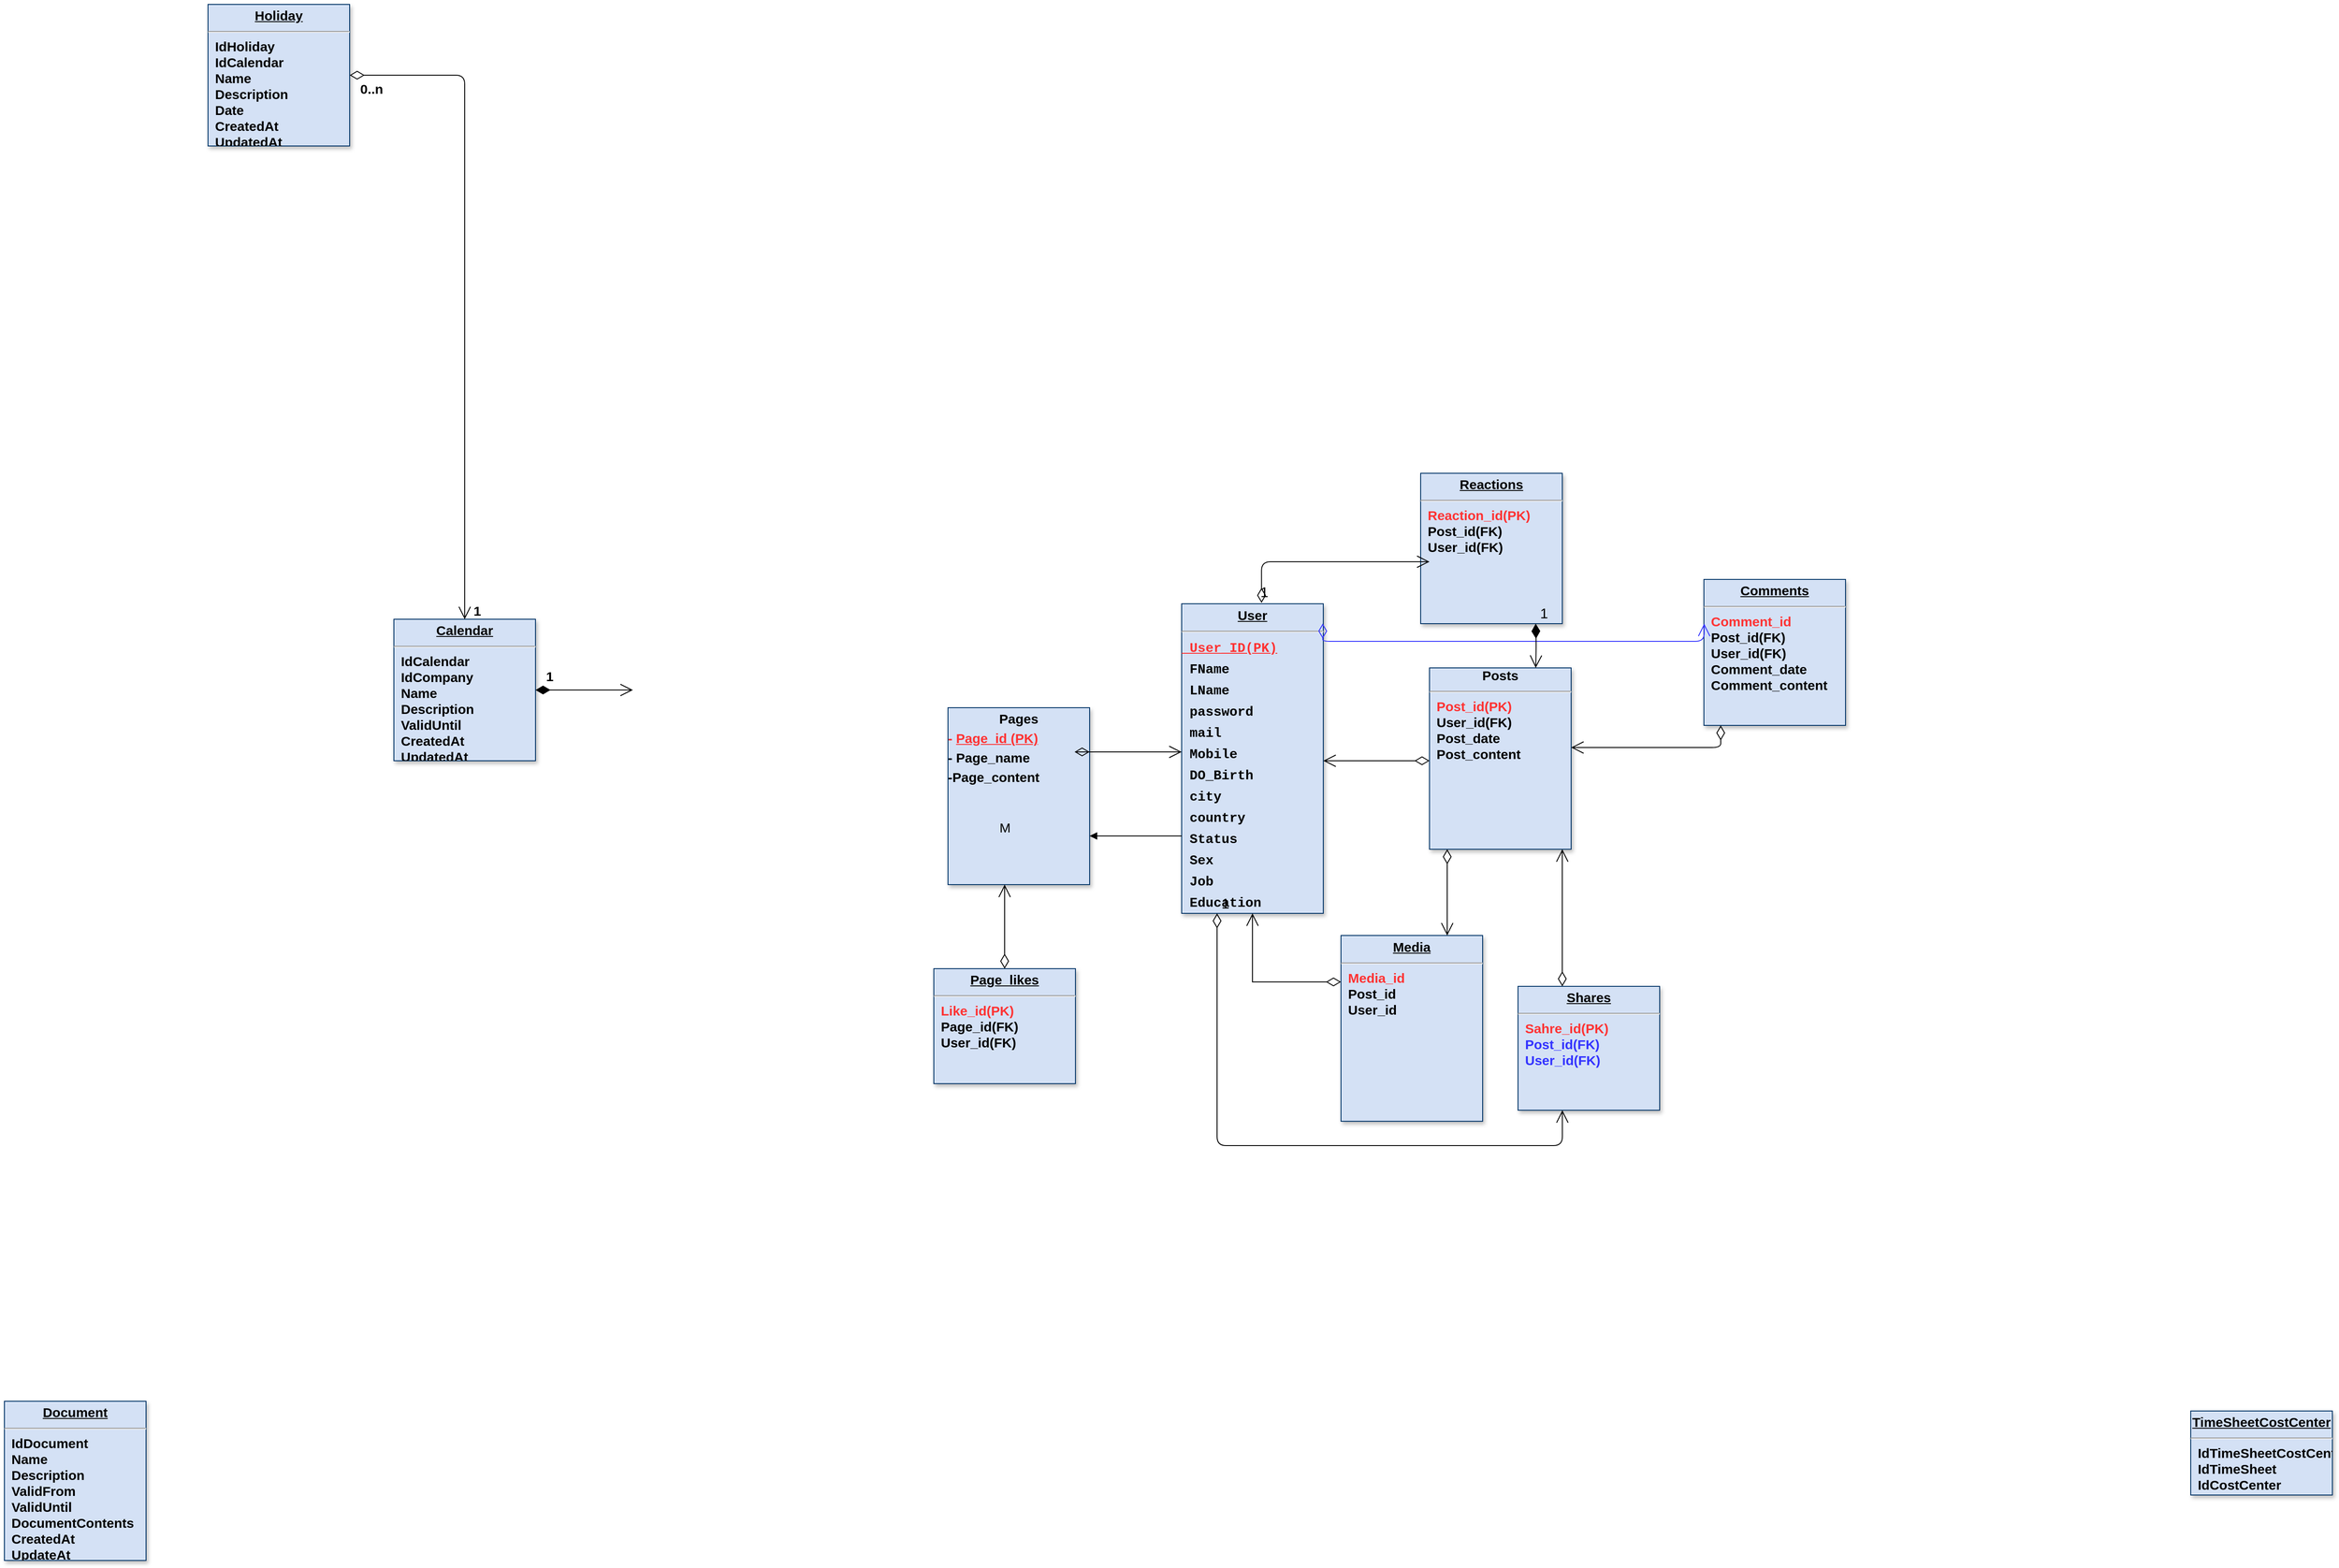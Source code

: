 <mxfile version="14.6.13" type="github">
  <diagram name="Page-1" id="efa7a0a1-bf9b-a30e-e6df-94a7791c09e9">
    <mxGraphModel dx="2439" dy="1978" grid="1" gridSize="10" guides="1" tooltips="1" connect="1" arrows="1" fold="1" page="1" pageScale="1" pageWidth="826" pageHeight="1169" background="#ffffff" math="0" shadow="0">
      <root>
        <mxCell id="0" />
        <mxCell id="1" parent="0" />
        <mxCell id="21" value="&lt;p style=&quot;margin: 4px 0px 0px; text-align: center; text-decoration: underline; font-size: 15px;&quot;&gt;&lt;strong style=&quot;font-size: 15px;&quot;&gt;Calendar&lt;/strong&gt;&lt;/p&gt;&lt;hr style=&quot;font-size: 15px;&quot;&gt;&lt;p style=&quot;margin: 0px 0px 0px 8px; font-size: 15px;&quot;&gt;IdCalendar&lt;/p&gt;&lt;p style=&quot;margin: 0px 0px 0px 8px; font-size: 15px;&quot;&gt;IdCompany&lt;/p&gt;&lt;p style=&quot;margin: 0px 0px 0px 8px; font-size: 15px;&quot;&gt;Name&lt;/p&gt;&lt;p style=&quot;margin: 0px 0px 0px 8px; font-size: 15px;&quot;&gt;Description&lt;/p&gt;&lt;p style=&quot;margin: 0px 0px 0px 8px; font-size: 15px;&quot;&gt;ValidUntil&lt;/p&gt;&lt;p style=&quot;margin: 0px 0px 0px 8px; font-size: 15px;&quot;&gt;CreatedAt&lt;/p&gt;&lt;p style=&quot;margin: 0px 0px 0px 8px; font-size: 15px;&quot;&gt;UpdatedAt&lt;/p&gt;&lt;p style=&quot;margin: 0px 0px 0px 8px; font-size: 15px;&quot;&gt;Enabled&lt;/p&gt;" style="verticalAlign=top;align=left;overflow=fill;fontSize=15;fontFamily=Helvetica;html=1;strokeColor=#003366;shadow=1;fillColor=#D4E1F5;fontStyle=1;labelBackgroundColor=none;" parent="1" vertex="1">
          <mxGeometry x="40.0" y="285.0" width="160" height="160" as="geometry" />
        </mxCell>
        <mxCell id="22" value="&lt;p style=&quot;margin: 4px 0px 0px ; text-align: center ; text-decoration: underline ; font-size: 15px&quot;&gt;&lt;font style=&quot;font-size: 15px&quot;&gt;&lt;span style=&quot;font-size: 15px&quot;&gt;User&lt;/span&gt;&lt;/font&gt;&lt;/p&gt;&lt;hr style=&quot;font-size: 15px&quot;&gt;&lt;div style=&quot;font-family: &amp;#34;consolas&amp;#34; , &amp;#34;courier new&amp;#34; , monospace ; line-height: 24px ; font-size: 15px&quot;&gt;&lt;font style=&quot;font-size: 15px&quot; color=&quot;#ff3333&quot;&gt;&lt;u style=&quot;font-size: 15px&quot;&gt;&lt;span style=&quot;font-size: 15px&quot;&gt;&amp;nbsp;User_ID(PK)&lt;/span&gt;&lt;/u&gt;&lt;/font&gt;&lt;/div&gt;&lt;div style=&quot;font-family: &amp;#34;consolas&amp;#34; , &amp;#34;courier new&amp;#34; , monospace ; line-height: 24px ; font-size: 15px&quot;&gt;&lt;font style=&quot;font-size: 15px&quot;&gt;&lt;span style=&quot;font-size: 15px&quot;&gt;&amp;nbsp;FName&lt;/span&gt;&lt;/font&gt;&lt;/div&gt;&lt;div style=&quot;font-family: &amp;#34;consolas&amp;#34; , &amp;#34;courier new&amp;#34; , monospace ; line-height: 24px ; font-size: 15px&quot;&gt;&lt;font style=&quot;font-size: 15px&quot;&gt;&lt;span style=&quot;font-size: 15px&quot;&gt;&amp;nbsp;LName&lt;/span&gt;&lt;/font&gt;&lt;/div&gt;&lt;div style=&quot;font-family: &amp;#34;consolas&amp;#34; , &amp;#34;courier new&amp;#34; , monospace ; line-height: 24px ; font-size: 15px&quot;&gt;&lt;font style=&quot;font-size: 15px&quot;&gt;&lt;span style=&quot;font-size: 15px&quot;&gt;&amp;nbsp;password&amp;nbsp;&lt;/span&gt;&lt;/font&gt;&lt;/div&gt;&lt;div style=&quot;font-family: &amp;#34;consolas&amp;#34; , &amp;#34;courier new&amp;#34; , monospace ; line-height: 24px ; font-size: 15px&quot;&gt;&lt;font style=&quot;font-size: 15px&quot;&gt;&lt;span style=&quot;font-size: 15px&quot;&gt;&amp;nbsp;mail&lt;/span&gt;&lt;/font&gt;&lt;/div&gt;&lt;div style=&quot;font-family: &amp;#34;consolas&amp;#34; , &amp;#34;courier new&amp;#34; , monospace ; line-height: 24px ; font-size: 15px&quot;&gt;&lt;font style=&quot;font-size: 15px&quot;&gt;&lt;span style=&quot;font-size: 15px&quot;&gt;&amp;nbsp;Mobile&lt;/span&gt;&lt;/font&gt;&lt;/div&gt;&lt;div style=&quot;font-family: &amp;#34;consolas&amp;#34; , &amp;#34;courier new&amp;#34; , monospace ; line-height: 24px ; font-size: 15px&quot;&gt;&lt;font style=&quot;font-size: 15px&quot;&gt;&lt;span style=&quot;font-size: 15px&quot;&gt;&amp;nbsp;DO_Birth&amp;nbsp;&lt;/span&gt;&lt;/font&gt;&lt;/div&gt;&lt;div style=&quot;font-family: &amp;#34;consolas&amp;#34; , &amp;#34;courier new&amp;#34; , monospace ; line-height: 24px ; font-size: 15px&quot;&gt;&lt;font style=&quot;font-size: 15px&quot;&gt;&lt;span style=&quot;font-size: 15px&quot;&gt;&amp;nbsp;city&amp;nbsp;&lt;/span&gt;&lt;/font&gt;&lt;/div&gt;&lt;div style=&quot;font-family: &amp;#34;consolas&amp;#34; , &amp;#34;courier new&amp;#34; , monospace ; line-height: 24px ; font-size: 15px&quot;&gt;&lt;font style=&quot;font-size: 15px&quot;&gt;&lt;span style=&quot;font-size: 15px&quot;&gt;&amp;nbsp;country&lt;/span&gt;&lt;/font&gt;&lt;/div&gt;&lt;div style=&quot;font-family: &amp;#34;consolas&amp;#34; , &amp;#34;courier new&amp;#34; , monospace ; line-height: 24px ; font-size: 15px&quot;&gt;&lt;font style=&quot;font-size: 15px&quot;&gt;&lt;span style=&quot;font-size: 15px&quot;&gt;&amp;nbsp;Status&lt;/span&gt;&lt;/font&gt;&lt;/div&gt;&lt;div style=&quot;font-family: &amp;#34;consolas&amp;#34; , &amp;#34;courier new&amp;#34; , monospace ; line-height: 24px ; font-size: 15px&quot;&gt;&lt;font style=&quot;font-size: 15px&quot;&gt;&lt;span style=&quot;font-size: 15px&quot;&gt;&amp;nbsp;Sex&amp;nbsp;&lt;/span&gt;&lt;/font&gt;&lt;/div&gt;&lt;div style=&quot;font-family: &amp;#34;consolas&amp;#34; , &amp;#34;courier new&amp;#34; , monospace ; line-height: 24px ; font-size: 15px&quot;&gt;&lt;font style=&quot;font-size: 15px&quot;&gt;&lt;span style=&quot;font-size: 15px&quot;&gt;&amp;nbsp;Job&lt;/span&gt;&lt;/font&gt;&lt;/div&gt;&lt;div style=&quot;font-family: &amp;#34;consolas&amp;#34; , &amp;#34;courier new&amp;#34; , monospace ; line-height: 24px ; font-size: 15px&quot;&gt;&lt;font style=&quot;font-size: 15px&quot;&gt;&lt;span style=&quot;font-size: 15px&quot;&gt;&amp;nbsp;Education&lt;/span&gt;&lt;/font&gt;&lt;/div&gt;" style="verticalAlign=top;align=left;overflow=fill;fontSize=15;fontFamily=Helvetica;html=1;strokeColor=#003366;shadow=1;fillColor=#D4E1F5;fontStyle=1;labelBackgroundColor=none;" parent="1" vertex="1">
          <mxGeometry x="930" y="267.5" width="160" height="350" as="geometry" />
        </mxCell>
        <mxCell id="25" value="&lt;p style=&quot;margin: 4px 0px 0px; text-align: center; text-decoration: underline; font-size: 15px;&quot;&gt;&lt;strong style=&quot;font-size: 15px;&quot;&gt;Holiday&lt;/strong&gt;&lt;/p&gt;&lt;hr style=&quot;font-size: 15px;&quot;&gt;&lt;p style=&quot;margin: 0px 0px 0px 8px; font-size: 15px;&quot;&gt;IdHoliday&lt;/p&gt;&lt;p style=&quot;margin: 0px 0px 0px 8px; font-size: 15px;&quot;&gt;IdCalendar&lt;/p&gt;&lt;p style=&quot;margin: 0px 0px 0px 8px; font-size: 15px;&quot;&gt;Name&lt;/p&gt;&lt;p style=&quot;margin: 0px 0px 0px 8px; font-size: 15px;&quot;&gt;Description&lt;/p&gt;&lt;p style=&quot;margin: 0px 0px 0px 8px; font-size: 15px;&quot;&gt;Date&lt;/p&gt;&lt;p style=&quot;margin: 0px 0px 0px 8px; font-size: 15px;&quot;&gt;CreatedAt&lt;/p&gt;&lt;p style=&quot;margin: 0px 0px 0px 8px; font-size: 15px;&quot;&gt;UpdatedAt&lt;/p&gt;&lt;p style=&quot;margin: 0px 0px 0px 8px; font-size: 15px;&quot;&gt;Enabled&lt;/p&gt;" style="verticalAlign=top;align=left;overflow=fill;fontSize=15;fontFamily=Helvetica;html=1;strokeColor=#003366;shadow=1;fillColor=#D4E1F5;fontStyle=1;labelBackgroundColor=none;" parent="1" vertex="1">
          <mxGeometry x="-170.0" y="-410.0" width="160" height="160" as="geometry" />
        </mxCell>
        <mxCell id="26" value="&lt;p style=&quot;margin: 4px 0px 0px ; text-align: center ; text-decoration: underline ; font-size: 15px&quot;&gt;Media&lt;/p&gt;&lt;hr style=&quot;font-size: 15px&quot;&gt;&lt;p style=&quot;margin: 0px 0px 0px 8px ; font-size: 15px&quot;&gt;&lt;font color=&quot;#ff3333&quot;&gt;Media_id&amp;nbsp;&lt;/font&gt;&lt;/p&gt;&lt;p style=&quot;margin: 0px 0px 0px 8px ; font-size: 15px&quot;&gt;Post_id&amp;nbsp;&lt;/p&gt;&lt;p style=&quot;margin: 0px 0px 0px 8px ; font-size: 15px&quot;&gt;User_id&lt;/p&gt;" style="verticalAlign=top;align=left;overflow=fill;fontSize=15;fontFamily=Helvetica;html=1;strokeColor=#003366;shadow=1;fillColor=#D4E1F5;fontStyle=1;labelBackgroundColor=none;" parent="1" vertex="1">
          <mxGeometry x="1110" y="642.5" width="160" height="210" as="geometry" />
        </mxCell>
        <mxCell id="27" value="&lt;blockquote style=&quot;margin: 0px 0px 0px 40px ; border: none ; padding: 0px ; font-size: 15px&quot;&gt;&lt;/blockquote&gt;&lt;strong style=&quot;font-size: 15px&quot;&gt;&lt;div style=&quot;text-align: center ; font-size: 15px&quot;&gt;&lt;strong style=&quot;font-size: 15px&quot;&gt;Posts&lt;/strong&gt;&lt;/div&gt;&lt;/strong&gt;&lt;hr style=&quot;font-size: 15px&quot;&gt;&lt;p style=&quot;margin: 0px 0px 0px 8px ; font-size: 15px&quot;&gt;&lt;font style=&quot;font-size: 15px&quot; color=&quot;#ff3333&quot;&gt;Post_id(PK)&lt;/font&gt;&lt;/p&gt;&lt;p style=&quot;margin: 0px 0px 0px 8px ; font-size: 15px&quot;&gt;&lt;font style=&quot;font-size: 15px&quot;&gt;User_id(FK)&lt;/font&gt;&lt;/p&gt;&lt;p style=&quot;margin: 0px 0px 0px 8px ; font-size: 15px&quot;&gt;&lt;font style=&quot;font-size: 15px&quot;&gt;Post_date&amp;nbsp;&lt;/font&gt;&lt;/p&gt;&lt;p style=&quot;margin: 0px 0px 0px 8px ; font-size: 15px&quot;&gt;&lt;font style=&quot;font-size: 15px&quot;&gt;Post_content&amp;nbsp;&lt;/font&gt;&lt;/p&gt;&lt;blockquote style=&quot;margin: 0px 0px 0px 40px ; border: none ; padding: 0px ; font-size: 15px&quot;&gt;&lt;/blockquote&gt;&lt;span style=&quot;font-size: 15px&quot;&gt;&lt;font style=&quot;font-size: 15px&quot;&gt;&amp;nbsp; &amp;nbsp;&lt;/font&gt;&lt;br style=&quot;font-size: 15px&quot;&gt;&lt;/span&gt;" style="verticalAlign=top;align=left;overflow=fill;fontSize=15;fontFamily=Helvetica;html=1;strokeColor=#003366;shadow=1;fillColor=#D4E1F5;fontStyle=1;labelBackgroundColor=none;" parent="1" vertex="1">
          <mxGeometry x="1210" y="340" width="160" height="205" as="geometry" />
        </mxCell>
        <mxCell id="28" value="&lt;p style=&quot;margin: 4px 0px 0px; text-align: center; text-decoration: underline; font-size: 15px;&quot;&gt;&lt;strong style=&quot;font-size: 15px;&quot;&gt;Document&lt;/strong&gt;&lt;/p&gt;&lt;hr style=&quot;font-size: 15px;&quot;&gt;&lt;p style=&quot;margin: 0px 0px 0px 8px; font-size: 15px;&quot;&gt;IdDocument&lt;/p&gt;&lt;p style=&quot;margin: 0px 0px 0px 8px; font-size: 15px;&quot;&gt;Name&lt;/p&gt;&lt;p style=&quot;margin: 0px 0px 0px 8px; font-size: 15px;&quot;&gt;Description&lt;/p&gt;&lt;p style=&quot;margin: 0px 0px 0px 8px; font-size: 15px;&quot;&gt;ValidFrom&lt;/p&gt;&lt;p style=&quot;margin: 0px 0px 0px 8px; font-size: 15px;&quot;&gt;ValidUntil&lt;/p&gt;&lt;p style=&quot;margin: 0px 0px 0px 8px; font-size: 15px;&quot;&gt;DocumentContents&lt;/p&gt;&lt;p style=&quot;margin: 0px 0px 0px 8px; font-size: 15px;&quot;&gt;CreatedAt&lt;/p&gt;&lt;p style=&quot;margin: 0px 0px 0px 8px; font-size: 15px;&quot;&gt;UpdateAt&lt;/p&gt;&lt;p style=&quot;margin: 0px 0px 0px 8px; font-size: 15px;&quot;&gt;Enabled&lt;/p&gt;" style="verticalAlign=top;align=left;overflow=fill;fontSize=15;fontFamily=Helvetica;html=1;strokeColor=#003366;shadow=1;fillColor=#D4E1F5;fontStyle=1;labelBackgroundColor=none;" parent="1" vertex="1">
          <mxGeometry x="-400.0" y="1169.0" width="160" height="180" as="geometry" />
        </mxCell>
        <mxCell id="29" value="&lt;p style=&quot;margin: 4px 0px 0px; text-align: center; font-size: 15px;&quot;&gt;&lt;font style=&quot;font-size: 15px;&quot;&gt;&lt;span style=&quot;font-size: 15px;&quot;&gt;Pages&lt;/span&gt;&lt;/font&gt;&lt;/p&gt;&lt;p style=&quot;margin: 4px 0px 0px; font-size: 15px;&quot;&gt;&lt;font style=&quot;font-size: 15px;&quot; color=&quot;#ff3333&quot;&gt;&lt;span style=&quot;font-size: 15px;&quot;&gt;- &lt;u style=&quot;font-size: 15px;&quot;&gt;Page_id (PK)&lt;/u&gt;&lt;/span&gt;&lt;/font&gt;&lt;/p&gt;&lt;p style=&quot;margin: 4px 0px 0px; font-size: 15px;&quot;&gt;&lt;font style=&quot;font-size: 15px;&quot;&gt;&lt;span style=&quot;font-size: 15px;&quot;&gt;- Page_name&amp;nbsp;&lt;/span&gt;&lt;/font&gt;&lt;/p&gt;&lt;p style=&quot;margin: 4px 0px 0px; font-size: 15px;&quot;&gt;&lt;font style=&quot;font-size: 15px;&quot;&gt;&lt;font style=&quot;font-size: 15px;&quot;&gt;&lt;span style=&quot;font-size: 15px;&quot;&gt;-Page_conten&lt;/span&gt;&lt;/font&gt;&lt;span style=&quot;font-size: 15px;&quot;&gt;t&amp;nbsp;&lt;/span&gt;&lt;/font&gt;&lt;/p&gt;" style="verticalAlign=top;align=left;overflow=fill;fontSize=15;fontFamily=Helvetica;html=1;strokeColor=#003366;shadow=1;fillColor=#D4E1F5;fontStyle=1;labelBackgroundColor=none;" parent="1" vertex="1">
          <mxGeometry x="666.0" y="385.0" width="160" height="200" as="geometry" />
        </mxCell>
        <mxCell id="30" value="&lt;p style=&quot;margin: 4px 0px 0px ; text-align: center ; text-decoration: underline ; font-size: 15px&quot;&gt;Reactions&lt;/p&gt;&lt;hr style=&quot;font-size: 15px&quot;&gt;&lt;p style=&quot;margin: 0px 0px 0px 8px ; font-size: 15px&quot;&gt;&lt;font color=&quot;#ff3333&quot; style=&quot;font-size: 15px&quot;&gt;Reaction_id(PK)&amp;nbsp;&lt;/font&gt;&lt;/p&gt;&lt;p style=&quot;margin: 0px 0px 0px 8px ; font-size: 15px&quot;&gt;Post_id(FK)&lt;/p&gt;&lt;p style=&quot;margin: 0px 0px 0px 8px ; font-size: 15px&quot;&gt;User_id(FK)&lt;/p&gt;" style="verticalAlign=top;align=left;overflow=fill;fontSize=15;fontFamily=Helvetica;html=1;strokeColor=#003366;shadow=1;fillColor=#D4E1F5;fontStyle=1;labelBackgroundColor=none;" parent="1" vertex="1">
          <mxGeometry x="1200" y="120" width="160" height="170" as="geometry" />
        </mxCell>
        <mxCell id="31" value="&lt;p style=&quot;margin: 4px 0px 0px; text-align: center; text-decoration: underline; font-size: 15px;&quot;&gt;&lt;strong style=&quot;font-size: 15px;&quot;&gt;TimeSheetCostCenter&lt;/strong&gt;&lt;/p&gt;&lt;hr style=&quot;font-size: 15px;&quot;&gt;&lt;p style=&quot;margin: 0px 0px 0px 8px; font-size: 15px;&quot;&gt;IdTimeSheetCostCenter&lt;/p&gt;&lt;p style=&quot;margin: 0px 0px 0px 8px; font-size: 15px;&quot;&gt;IdTimeSheet&lt;/p&gt;&lt;p style=&quot;margin: 0px 0px 0px 8px; font-size: 15px;&quot;&gt;IdCostCenter&lt;/p&gt;" style="verticalAlign=top;align=left;overflow=fill;fontSize=15;fontFamily=Helvetica;html=1;strokeColor=#003366;shadow=1;fillColor=#D4E1F5;fontStyle=1;labelBackgroundColor=none;" parent="1" vertex="1">
          <mxGeometry x="2070" y="1180.0" width="160" height="95" as="geometry" />
        </mxCell>
        <mxCell id="32" value="&lt;p style=&quot;margin: 4px 0px 0px ; text-align: center ; text-decoration: underline ; font-size: 15px&quot;&gt;&lt;strong style=&quot;font-size: 15px&quot;&gt;Comments&lt;/strong&gt;&lt;/p&gt;&lt;hr style=&quot;font-size: 15px&quot;&gt;&lt;p style=&quot;margin: 0px 0px 0px 8px ; font-size: 15px&quot;&gt;&lt;font color=&quot;#ff3333&quot;&gt;Comment_id&lt;/font&gt;&lt;/p&gt;&lt;p style=&quot;margin: 0px 0px 0px 8px ; font-size: 15px&quot;&gt;Post_id(FK)&lt;/p&gt;&lt;p style=&quot;margin: 0px 0px 0px 8px ; font-size: 15px&quot;&gt;User_id(FK)&lt;/p&gt;&lt;p style=&quot;margin: 0px 0px 0px 8px ; font-size: 15px&quot;&gt;Comment_date&lt;/p&gt;&lt;p style=&quot;margin: 0px 0px 0px 8px ; font-size: 15px&quot;&gt;Comment_content&lt;/p&gt;" style="verticalAlign=top;align=left;overflow=fill;fontSize=15;fontFamily=Helvetica;html=1;strokeColor=#003366;shadow=1;fillColor=#D4E1F5;fontStyle=1;labelBackgroundColor=none;" parent="1" vertex="1">
          <mxGeometry x="1520" y="240" width="160" height="165" as="geometry" />
        </mxCell>
        <mxCell id="33" value="&lt;p style=&quot;margin: 4px 0px 0px ; text-align: center ; text-decoration: underline ; font-size: 15px&quot;&gt;Shares&lt;/p&gt;&lt;hr style=&quot;font-size: 15px&quot;&gt;&lt;p style=&quot;margin: 0px 0px 0px 8px ; font-size: 15px&quot;&gt;&lt;font color=&quot;#ff3333&quot;&gt;Sahre_id(PK)&lt;/font&gt;&lt;/p&gt;&lt;p style=&quot;margin: 0px 0px 0px 8px ; font-size: 15px&quot;&gt;&lt;font color=&quot;#3333ff&quot;&gt;Post_id(FK)&lt;/font&gt;&lt;/p&gt;&lt;p style=&quot;margin: 0px 0px 0px 8px ; font-size: 15px&quot;&gt;&lt;font color=&quot;#3333ff&quot;&gt;User_id(FK)&lt;/font&gt;&lt;/p&gt;" style="verticalAlign=top;align=left;overflow=fill;fontSize=15;fontFamily=Helvetica;html=1;strokeColor=#003366;shadow=1;fillColor=#D4E1F5;fontStyle=1;labelBackgroundColor=none;" parent="1" vertex="1">
          <mxGeometry x="1310" y="700" width="160" height="140" as="geometry" />
        </mxCell>
        <mxCell id="34" value="&lt;p style=&quot;margin: 4px 0px 0px ; text-align: center ; text-decoration: underline ; font-size: 15px&quot;&gt;&lt;font style=&quot;font-size: 15px&quot;&gt;Page_likes&lt;/font&gt;&lt;/p&gt;&lt;hr style=&quot;font-size: 15px&quot;&gt;&lt;p style=&quot;margin: 0px 0px 0px 8px ; font-size: 15px&quot;&gt;&lt;font style=&quot;font-size: 15px&quot; color=&quot;#ff3333&quot;&gt;Like_id(PK)&lt;/font&gt;&lt;/p&gt;&lt;p style=&quot;margin: 0px 0px 0px 8px ; font-size: 15px&quot;&gt;&lt;font style=&quot;font-size: 15px&quot;&gt;Page_id(FK)&lt;/font&gt;&lt;/p&gt;&lt;p style=&quot;margin: 0px 0px 0px 8px ; font-size: 15px&quot;&gt;&lt;font style=&quot;font-size: 15px&quot;&gt;User_id(FK)&lt;/font&gt;&lt;/p&gt;" style="verticalAlign=top;align=left;overflow=fill;fontSize=15;fontFamily=Helvetica;html=1;strokeColor=#003366;shadow=1;fillColor=#D4E1F5;fontStyle=1;labelBackgroundColor=none;" parent="1" vertex="1">
          <mxGeometry x="650" y="680" width="160" height="130" as="geometry" />
        </mxCell>
        <mxCell id="48" value="" style="endArrow=open;endSize=12;startArrow=diamondThin;startSize=14;startFill=0;edgeStyle=orthogonalEdgeStyle;exitX=1;exitY=0.25;rounded=0;fontSize=15;fontStyle=1;labelBackgroundColor=none;" parent="1" source="29" target="22" edge="1">
          <mxGeometry x="769.36" y="450" as="geometry">
            <mxPoint x="769.36" y="450" as="sourcePoint" />
            <mxPoint x="929.36" y="450" as="targetPoint" />
            <Array as="points">
              <mxPoint x="820" y="435" />
              <mxPoint x="820" y="435" />
            </Array>
          </mxGeometry>
        </mxCell>
        <mxCell id="54" value="" style="endArrow=open;endSize=12;startArrow=diamondThin;startSize=14;startFill=0;edgeStyle=orthogonalEdgeStyle;exitX=0;exitY=0.25;rounded=0;fontSize=15;fontStyle=1;labelBackgroundColor=none;" parent="1" source="26" target="22" edge="1">
          <mxGeometry x="1209.36" y="170" as="geometry">
            <mxPoint x="1209.36" y="170" as="sourcePoint" />
            <mxPoint x="1369.36" y="170" as="targetPoint" />
          </mxGeometry>
        </mxCell>
        <mxCell id="57" value="" style="endArrow=open;endSize=12;startArrow=diamondThin;startSize=14;startFill=0;edgeStyle=orthogonalEdgeStyle;fontSize=15;fontStyle=1;labelBackgroundColor=none;" parent="1" source="27" target="26" edge="1">
          <mxGeometry x="1269.36" y="180" as="geometry">
            <mxPoint x="1269.36" y="180" as="sourcePoint" />
            <mxPoint x="1429.36" y="180" as="targetPoint" />
            <Array as="points">
              <mxPoint x="1230" y="590" />
              <mxPoint x="1230" y="590" />
            </Array>
          </mxGeometry>
        </mxCell>
        <mxCell id="72" value="" style="endArrow=open;endSize=12;startArrow=diamondThin;startSize=14;startFill=0;edgeStyle=orthogonalEdgeStyle;rounded=0;fontSize=15;fontStyle=1;labelBackgroundColor=none;" parent="1" source="34" target="29" edge="1">
          <mxGeometry x="419.36" y="820" as="geometry">
            <mxPoint x="419.36" y="820" as="sourcePoint" />
            <mxPoint x="579.36" y="820" as="targetPoint" />
            <Array as="points">
              <mxPoint x="750" y="720" />
            </Array>
          </mxGeometry>
        </mxCell>
        <mxCell id="84" value="" style="endArrow=open;endSize=12;startArrow=diamondThin;startSize=14;startFill=0;edgeStyle=orthogonalEdgeStyle;fontSize=15;fontStyle=1;labelBackgroundColor=none;" parent="1" source="27" target="22" edge="1">
          <mxGeometry x="1389.36" y="130" as="geometry">
            <mxPoint x="1389.36" y="130" as="sourcePoint" />
            <mxPoint x="1549.36" y="130" as="targetPoint" />
            <Array as="points">
              <mxPoint x="1160" y="445" />
              <mxPoint x="1160" y="445" />
            </Array>
          </mxGeometry>
        </mxCell>
        <mxCell id="90" value="" style="endArrow=open;endSize=12;startArrow=diamondThin;startSize=14;startFill=0;edgeStyle=orthogonalEdgeStyle;fontSize=15;fontStyle=1;labelBackgroundColor=none;" parent="1" source="25" target="21" edge="1">
          <mxGeometry x="620" y="340" as="geometry">
            <mxPoint x="620" y="340" as="sourcePoint" />
            <mxPoint x="780" y="340" as="targetPoint" />
          </mxGeometry>
        </mxCell>
        <mxCell id="91" value="0..n" style="resizable=0;align=left;verticalAlign=top;labelBackgroundColor=none;fontSize=15;strokeColor=#003366;shadow=1;fillColor=#D4E1F5;fontStyle=1" parent="90" connectable="0" vertex="1">
          <mxGeometry x="-1" relative="1" as="geometry">
            <mxPoint x="10" as="offset" />
          </mxGeometry>
        </mxCell>
        <mxCell id="92" value="1" style="resizable=0;align=right;verticalAlign=top;labelBackgroundColor=none;fontSize=15;strokeColor=#003366;shadow=1;fillColor=#D4E1F5;fontStyle=1" parent="90" connectable="0" vertex="1">
          <mxGeometry x="1" relative="1" as="geometry">
            <mxPoint x="20" y="-25.0" as="offset" />
          </mxGeometry>
        </mxCell>
        <mxCell id="103" value="1" style="endArrow=open;endSize=12;startArrow=diamondThin;startSize=14;startFill=1;edgeStyle=orthogonalEdgeStyle;align=left;verticalAlign=bottom;fontSize=15;fontStyle=1;labelBackgroundColor=none;" parent="1" source="21" edge="1">
          <mxGeometry x="-0.818" y="5.0" relative="1" as="geometry">
            <mxPoint x="80" y="510" as="sourcePoint" />
            <mxPoint x="310" y="365" as="targetPoint" />
            <mxPoint as="offset" />
          </mxGeometry>
        </mxCell>
        <mxCell id="113" value="" style="endArrow=block;endFill=1;edgeStyle=orthogonalEdgeStyle;align=left;verticalAlign=top;rounded=0;fontSize=15;fontStyle=1;labelBackgroundColor=none;exitX=0;exitY=0.75;exitDx=0;exitDy=0;" parent="1" source="22" target="29" edge="1">
          <mxGeometry x="-1" relative="1" as="geometry">
            <mxPoint x="870" y="540" as="sourcePoint" />
            <mxPoint x="770" y="590" as="targetPoint" />
            <Array as="points">
              <mxPoint x="810" y="530" />
              <mxPoint x="810" y="530" />
            </Array>
          </mxGeometry>
        </mxCell>
        <mxCell id="GmQorms077pE3O6Xw-ek-121" value="" style="endArrow=open;html=1;endSize=12;startArrow=diamondThin;startSize=14;startFill=0;edgeStyle=orthogonalEdgeStyle;labelBackgroundColor=none;fontSize=15;fontColor=#000000;fontStyle=1" edge="1" parent="1" source="33">
          <mxGeometry relative="1" as="geometry">
            <mxPoint x="1470" y="630.089" as="sourcePoint" />
            <mxPoint x="1360" y="545" as="targetPoint" />
            <Array as="points">
              <mxPoint x="1360" y="545" />
            </Array>
          </mxGeometry>
        </mxCell>
        <mxCell id="GmQorms077pE3O6Xw-ek-124" value="" style="endArrow=open;html=1;endSize=12;startArrow=diamondThin;startSize=14;startFill=0;edgeStyle=orthogonalEdgeStyle;labelBackgroundColor=none;fontSize=15;fontColor=#000000;fontStyle=1;" edge="1" parent="1" source="32">
          <mxGeometry relative="1" as="geometry">
            <mxPoint x="1440" y="665.0" as="sourcePoint" />
            <mxPoint x="1370" y="430" as="targetPoint" />
            <Array as="points">
              <mxPoint x="1539" y="430" />
              <mxPoint x="1370" y="430" />
            </Array>
          </mxGeometry>
        </mxCell>
        <mxCell id="GmQorms077pE3O6Xw-ek-127" value="M" style="text;html=1;align=center;verticalAlign=middle;resizable=0;points=[];autosize=1;strokeColor=none;fontSize=15;fontColor=#000000;" vertex="1" parent="1">
          <mxGeometry x="715" y="510" width="30" height="20" as="geometry" />
        </mxCell>
        <mxCell id="GmQorms077pE3O6Xw-ek-130" value="1" style="endArrow=open;html=1;endSize=12;startArrow=diamondThin;startSize=14;startFill=0;edgeStyle=orthogonalEdgeStyle;align=left;verticalAlign=bottom;labelBackgroundColor=none;fontSize=16;fontColor=#000000;exitX=0.564;exitY=-0.003;exitDx=0;exitDy=0;exitPerimeter=0;" edge="1" parent="1" source="22">
          <mxGeometry x="-1" y="3" relative="1" as="geometry">
            <mxPoint x="1000" y="150" as="sourcePoint" />
            <mxPoint x="1210" y="220" as="targetPoint" />
            <Array as="points">
              <mxPoint x="1020" y="220" />
            </Array>
          </mxGeometry>
        </mxCell>
        <mxCell id="GmQorms077pE3O6Xw-ek-131" value="" style="endArrow=open;html=1;endSize=12;startArrow=diamondThin;startSize=14;startFill=0;edgeStyle=orthogonalEdgeStyle;align=left;verticalAlign=bottom;labelBackgroundColor=none;fontSize=16;fontColor=#000000;exitX=0.996;exitY=0.064;exitDx=0;exitDy=0;exitPerimeter=0;entryX=0.002;entryY=0.303;entryDx=0;entryDy=0;entryPerimeter=0;strokeColor=#3333FF;" edge="1" parent="1" source="22" target="32">
          <mxGeometry x="-0.951" y="20" relative="1" as="geometry">
            <mxPoint x="1110" y="290" as="sourcePoint" />
            <mxPoint x="1270" y="290" as="targetPoint" />
            <Array as="points">
              <mxPoint x="1089" y="310" />
              <mxPoint x="1520" y="310" />
            </Array>
            <mxPoint as="offset" />
          </mxGeometry>
        </mxCell>
        <mxCell id="GmQorms077pE3O6Xw-ek-132" value="1" style="endArrow=open;html=1;endSize=12;startArrow=diamondThin;startSize=14;startFill=1;edgeStyle=orthogonalEdgeStyle;align=left;verticalAlign=bottom;labelBackgroundColor=none;fontSize=16;fontColor=#000000;entryX=0.75;entryY=0;entryDx=0;entryDy=0;" edge="1" parent="1" target="27">
          <mxGeometry x="-1" y="3" relative="1" as="geometry">
            <mxPoint x="1330" y="290" as="sourcePoint" />
            <mxPoint x="1410" y="310" as="targetPoint" />
          </mxGeometry>
        </mxCell>
        <mxCell id="GmQorms077pE3O6Xw-ek-133" value="1" style="endArrow=open;html=1;endSize=12;startArrow=diamondThin;startSize=14;startFill=0;edgeStyle=orthogonalEdgeStyle;align=left;verticalAlign=bottom;labelBackgroundColor=none;fontSize=16;fontColor=#000000;strokeColor=#000000;exitX=0.25;exitY=1;exitDx=0;exitDy=0;entryX=0.313;entryY=1;entryDx=0;entryDy=0;entryPerimeter=0;" edge="1" parent="1" source="22" target="33">
          <mxGeometry x="-1" y="3" relative="1" as="geometry">
            <mxPoint x="920" y="690" as="sourcePoint" />
            <mxPoint x="1000" y="890" as="targetPoint" />
            <Array as="points">
              <mxPoint x="970" y="880" />
              <mxPoint x="1360" y="880" />
            </Array>
          </mxGeometry>
        </mxCell>
      </root>
    </mxGraphModel>
  </diagram>
</mxfile>
